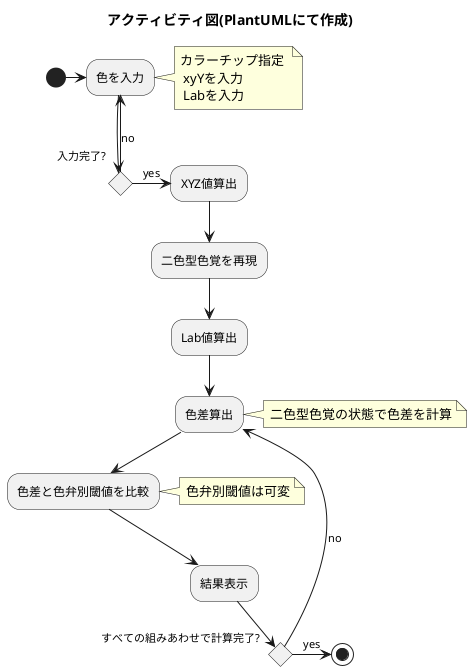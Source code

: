 @startuml
title アクティビティ図(PlantUMLにて作成) 

(*) ->"色を入力"
 note right: カラーチップ指定 \n xyYを入力 \n Labを入力

if "入力完了?" then
 ->[yes] "XYZ値算出"
else
 ->[no] "色を入力"
endif

"XYZ値算出" -->"二色型色覚を再現"
	
"二色型色覚を再現" -->"Lab値算出"
	
"Lab値算出" -->"色差算出"
 note right: 二色型色覚の状態で色差を計算
	
"色差算出" -->"色差と色弁別閾値を比較"
 note right: 色弁別閾値は可変
	
"色差と色弁別閾値を比較" -->"結果表示"

if "すべての組みあわせで計算完了?" then
  ->[yes] (*)
else
  ->[no] "色差算出"
endif

@enduml